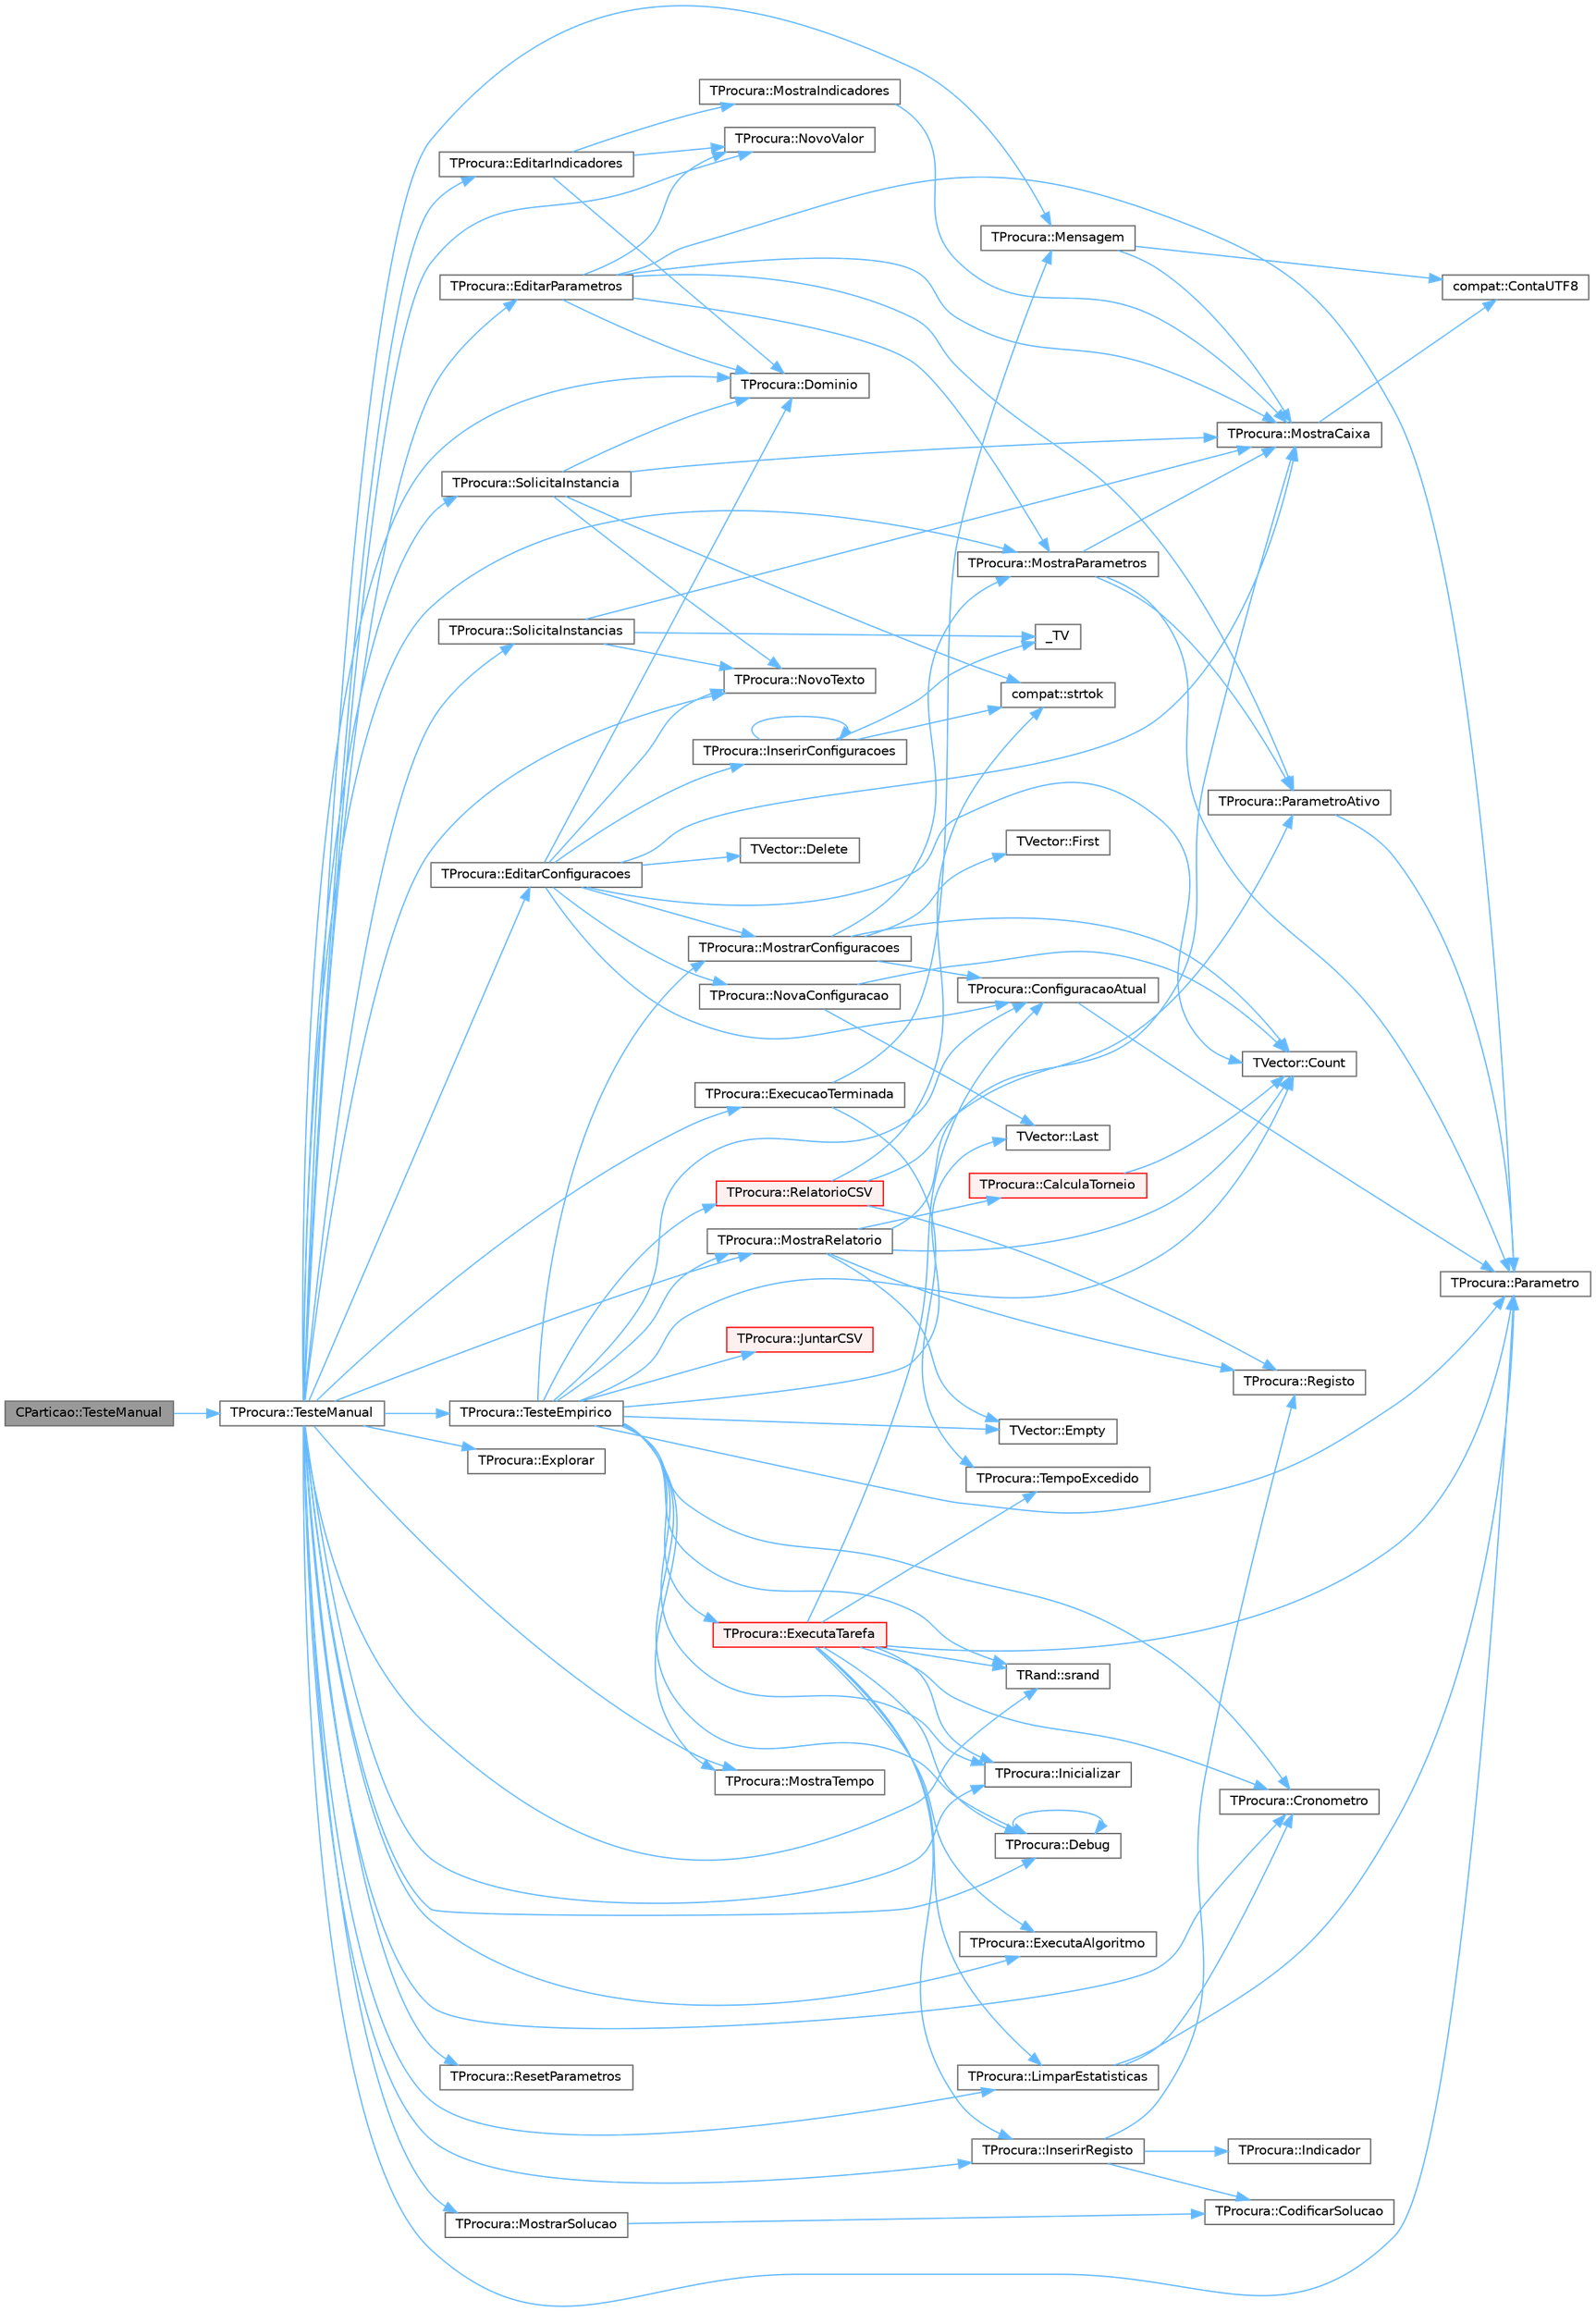 digraph "CParticao::TesteManual"
{
 // LATEX_PDF_SIZE
  bgcolor="transparent";
  edge [fontname=Helvetica,fontsize=10,labelfontname=Helvetica,labelfontsize=10];
  node [fontname=Helvetica,fontsize=10,shape=box,height=0.2,width=0.4];
  rankdir="LR";
  Node1 [id="Node000001",label="CParticao::TesteManual",height=0.2,width=0.4,color="gray40", fillcolor="grey60", style="filled", fontcolor="black",tooltip="Inicializa a interação com o utilizador."];
  Node1 -> Node2 [id="edge1_Node000001_Node000002",color="steelblue1",style="solid",tooltip=" "];
  Node2 [id="Node000002",label="TProcura::TesteManual",height=0.2,width=0.4,color="grey40", fillcolor="white", style="filled",URL="$classTProcura.html#a5fdf4e8f76e59eb83fbc274fa61e34af",tooltip="Inicializa a interação com o utilizador."];
  Node2 -> Node3 [id="edge2_Node000002_Node000003",color="steelblue1",style="solid",tooltip=" "];
  Node3 [id="Node000003",label="TProcura::Cronometro",height=0.2,width=0.4,color="grey40", fillcolor="white", style="filled",URL="$classTProcura.html#adb09aa964fe750da7a383318cd0f48a0",tooltip="retorna o tempo em segundos desde que o cronómetro foi inicializado"];
  Node2 -> Node4 [id="edge3_Node000002_Node000004",color="steelblue1",style="solid",tooltip=" "];
  Node4 [id="Node000004",label="TProcura::Debug",height=0.2,width=0.4,color="grey40", fillcolor="white", style="filled",URL="$classTProcura.html#a0c5676c1b54ab6bdc1045b98aeafe456",tooltip="Mostra o estado no ecrã, para debug."];
  Node4 -> Node4 [id="edge4_Node000004_Node000004",color="steelblue1",style="solid",tooltip=" "];
  Node2 -> Node5 [id="edge5_Node000002_Node000005",color="steelblue1",style="solid",tooltip=" "];
  Node5 [id="Node000005",label="TProcura::Dominio",height=0.2,width=0.4,color="grey40", fillcolor="white", style="filled",URL="$classTProcura.html#a12cd67e1b86ed4d6a6c47c652c0cd9bf",tooltip="Limita o domínio de um parâmetro inteiro."];
  Node2 -> Node6 [id="edge6_Node000002_Node000006",color="steelblue1",style="solid",tooltip=" "];
  Node6 [id="Node000006",label="TProcura::EditarConfiguracoes",height=0.2,width=0.4,color="grey40", fillcolor="white", style="filled",URL="$classTProcura.html#ae559b54c7ff363280df914fec988794f",tooltip="Permite ao utilizador editar as configurações."];
  Node6 -> Node7 [id="edge7_Node000006_Node000007",color="steelblue1",style="solid",tooltip=" "];
  Node7 [id="Node000007",label="TProcura::ConfiguracaoAtual",height=0.2,width=0.4,color="grey40", fillcolor="white", style="filled",URL="$classTProcura.html#ac1d9f06b12765a02290050af15463186",tooltip="Grava ou lê a configuração atual."];
  Node7 -> Node8 [id="edge8_Node000007_Node000008",color="steelblue1",style="solid",tooltip=" "];
  Node8 [id="Node000008",label="TProcura::Parametro",height=0.2,width=0.4,color="grey40", fillcolor="white", style="filled",URL="$classTProcura.html#a0e9e692f29af8a5d5279a8647c800437",tooltip=" "];
  Node6 -> Node9 [id="edge9_Node000006_Node000009",color="steelblue1",style="solid",tooltip=" "];
  Node9 [id="Node000009",label="TVector::Count",height=0.2,width=0.4,color="grey40", fillcolor="white", style="filled",URL="$classTVector.html#ac3c744d84543ca6e32859eb7dfccfeef",tooltip=" "];
  Node6 -> Node10 [id="edge10_Node000006_Node000010",color="steelblue1",style="solid",tooltip=" "];
  Node10 [id="Node000010",label="TVector::Delete",height=0.2,width=0.4,color="grey40", fillcolor="white", style="filled",URL="$classTVector.html#aba2fb6d977b1309f3e884369c5f43bba",tooltip="Remove o elemento na posição i deslocando os seguintes."];
  Node6 -> Node5 [id="edge11_Node000006_Node000005",color="steelblue1",style="solid",tooltip=" "];
  Node6 -> Node11 [id="edge12_Node000006_Node000011",color="steelblue1",style="solid",tooltip=" "];
  Node11 [id="Node000011",label="TProcura::InserirConfiguracoes",height=0.2,width=0.4,color="grey40", fillcolor="white", style="filled",URL="$classTProcura.html#a662c7ff8ba62bb5745a7ee0ec92eea13",tooltip="Insere configurações a partir de uma string."];
  Node11 -> Node12 [id="edge13_Node000011_Node000012",color="steelblue1",style="solid",tooltip=" "];
  Node12 [id="Node000012",label="_TV",height=0.2,width=0.4,color="grey40", fillcolor="white", style="filled",URL="$TVector_8h.html#a442726d787e600d83bb1f358840dcb3a",tooltip=" "];
  Node11 -> Node11 [id="edge14_Node000011_Node000011",color="steelblue1",style="solid",tooltip=" "];
  Node11 -> Node13 [id="edge15_Node000011_Node000013",color="steelblue1",style="solid",tooltip=" "];
  Node13 [id="Node000013",label="compat::strtok",height=0.2,width=0.4,color="grey40", fillcolor="white", style="filled",URL="$namespacecompat.html#a342aea1a38c4383aedcc7fea5e68048a",tooltip=" "];
  Node6 -> Node14 [id="edge16_Node000006_Node000014",color="steelblue1",style="solid",tooltip=" "];
  Node14 [id="Node000014",label="TProcura::MostraCaixa",height=0.2,width=0.4,color="grey40", fillcolor="white", style="filled",URL="$classTProcura.html#a3496857ee1a91785fbb6ad45f5e9ddea",tooltip=" "];
  Node14 -> Node15 [id="edge17_Node000014_Node000015",color="steelblue1",style="solid",tooltip=" "];
  Node15 [id="Node000015",label="compat::ContaUTF8",height=0.2,width=0.4,color="grey40", fillcolor="white", style="filled",URL="$namespacecompat.html#a2cc00022a29bc0fc08165228956a10f5",tooltip=" "];
  Node6 -> Node16 [id="edge18_Node000006_Node000016",color="steelblue1",style="solid",tooltip=" "];
  Node16 [id="Node000016",label="TProcura::MostrarConfiguracoes",height=0.2,width=0.4,color="grey40", fillcolor="white", style="filled",URL="$classTProcura.html#a3332047124784be2fc7af575a5f7f8b5",tooltip="Mostra as configurações disponíveis."];
  Node16 -> Node7 [id="edge19_Node000016_Node000007",color="steelblue1",style="solid",tooltip=" "];
  Node16 -> Node9 [id="edge20_Node000016_Node000009",color="steelblue1",style="solid",tooltip=" "];
  Node16 -> Node17 [id="edge21_Node000016_Node000017",color="steelblue1",style="solid",tooltip=" "];
  Node17 [id="Node000017",label="TVector::First",height=0.2,width=0.4,color="grey40", fillcolor="white", style="filled",URL="$classTVector.html#a05f29646493d42f3c77081b6031d70e5",tooltip=" "];
  Node16 -> Node18 [id="edge22_Node000016_Node000018",color="steelblue1",style="solid",tooltip=" "];
  Node18 [id="Node000018",label="TProcura::MostraParametros",height=0.2,width=0.4,color="grey40", fillcolor="white", style="filled",URL="$classTProcura.html#ae7fa07f03b8e5a201e35023ba7724b82",tooltip="Mostra os parâmetros atuais."];
  Node18 -> Node14 [id="edge23_Node000018_Node000014",color="steelblue1",style="solid",tooltip=" "];
  Node18 -> Node8 [id="edge24_Node000018_Node000008",color="steelblue1",style="solid",tooltip=" "];
  Node18 -> Node19 [id="edge25_Node000018_Node000019",color="steelblue1",style="solid",tooltip=" "];
  Node19 [id="Node000019",label="TProcura::ParametroAtivo",height=0.2,width=0.4,color="grey40", fillcolor="white", style="filled",URL="$classTProcura.html#a816897a3f52c463e9ba30df3fd41dd6e",tooltip=" "];
  Node19 -> Node8 [id="edge26_Node000019_Node000008",color="steelblue1",style="solid",tooltip=" "];
  Node6 -> Node20 [id="edge27_Node000006_Node000020",color="steelblue1",style="solid",tooltip=" "];
  Node20 [id="Node000020",label="TProcura::NovaConfiguracao",height=0.2,width=0.4,color="grey40", fillcolor="white", style="filled",URL="$classTProcura.html#a62cd10354f0fbe5ccc45bbd0c0d7f121",tooltip="Adiciona uma nova configuração se ainda não existir."];
  Node20 -> Node9 [id="edge28_Node000020_Node000009",color="steelblue1",style="solid",tooltip=" "];
  Node20 -> Node21 [id="edge29_Node000020_Node000021",color="steelblue1",style="solid",tooltip=" "];
  Node21 [id="Node000021",label="TVector::Last",height=0.2,width=0.4,color="grey40", fillcolor="white", style="filled",URL="$classTVector.html#aa304d639c79ef2842f9951846c6292e3",tooltip=" "];
  Node6 -> Node22 [id="edge30_Node000006_Node000022",color="steelblue1",style="solid",tooltip=" "];
  Node22 [id="Node000022",label="TProcura::NovoTexto",height=0.2,width=0.4,color="grey40", fillcolor="white", style="filled",URL="$classTProcura.html#a17fa21564876d313f79b4376ce7366a1",tooltip=" "];
  Node2 -> Node23 [id="edge31_Node000002_Node000023",color="steelblue1",style="solid",tooltip=" "];
  Node23 [id="Node000023",label="TProcura::EditarIndicadores",height=0.2,width=0.4,color="grey40", fillcolor="white", style="filled",URL="$classTProcura.html#a8f5d1ccb82a33db762fbb8400eeacf39",tooltip="Permite ao utilizador editar os indicadores a utilizar."];
  Node23 -> Node5 [id="edge32_Node000023_Node000005",color="steelblue1",style="solid",tooltip=" "];
  Node23 -> Node24 [id="edge33_Node000023_Node000024",color="steelblue1",style="solid",tooltip=" "];
  Node24 [id="Node000024",label="TProcura::MostraIndicadores",height=0.2,width=0.4,color="grey40", fillcolor="white", style="filled",URL="$classTProcura.html#a99f5cf1c59ce543a58d802a1ac907299",tooltip="Mostra os indicadores definidos."];
  Node24 -> Node14 [id="edge34_Node000024_Node000014",color="steelblue1",style="solid",tooltip=" "];
  Node23 -> Node25 [id="edge35_Node000023_Node000025",color="steelblue1",style="solid",tooltip=" "];
  Node25 [id="Node000025",label="TProcura::NovoValor",height=0.2,width=0.4,color="grey40", fillcolor="white", style="filled",URL="$classTProcura.html#a9918a19f3cead7c9c6bd28f19ff31b0e",tooltip=" "];
  Node2 -> Node26 [id="edge36_Node000002_Node000026",color="steelblue1",style="solid",tooltip=" "];
  Node26 [id="Node000026",label="TProcura::EditarParametros",height=0.2,width=0.4,color="grey40", fillcolor="white", style="filled",URL="$classTProcura.html#ab044dca559e3c04e5cec68647af2c7c4",tooltip="Permite ao utilizador editar os parâmetros."];
  Node26 -> Node5 [id="edge37_Node000026_Node000005",color="steelblue1",style="solid",tooltip=" "];
  Node26 -> Node14 [id="edge38_Node000026_Node000014",color="steelblue1",style="solid",tooltip=" "];
  Node26 -> Node18 [id="edge39_Node000026_Node000018",color="steelblue1",style="solid",tooltip=" "];
  Node26 -> Node25 [id="edge40_Node000026_Node000025",color="steelblue1",style="solid",tooltip=" "];
  Node26 -> Node8 [id="edge41_Node000026_Node000008",color="steelblue1",style="solid",tooltip=" "];
  Node26 -> Node19 [id="edge42_Node000026_Node000019",color="steelblue1",style="solid",tooltip=" "];
  Node2 -> Node27 [id="edge43_Node000002_Node000027",color="steelblue1",style="solid",tooltip=" "];
  Node27 [id="Node000027",label="TProcura::ExecucaoTerminada",height=0.2,width=0.4,color="grey40", fillcolor="white", style="filled",URL="$classTProcura.html#a86985c8dc9a0e0bd375a4148f6ea6de7",tooltip="Chamar após a execução do algoritmo. Grava o tempo consumido."];
  Node27 -> Node28 [id="edge44_Node000027_Node000028",color="steelblue1",style="solid",tooltip=" "];
  Node28 [id="Node000028",label="TProcura::Mensagem",height=0.2,width=0.4,color="grey40", fillcolor="white", style="filled",URL="$classTProcura.html#a8367fcda807ebad51f2475eba9adf3a3",tooltip=" "];
  Node28 -> Node15 [id="edge45_Node000028_Node000015",color="steelblue1",style="solid",tooltip=" "];
  Node28 -> Node14 [id="edge46_Node000028_Node000014",color="steelblue1",style="solid",tooltip=" "];
  Node27 -> Node29 [id="edge47_Node000027_Node000029",color="steelblue1",style="solid",tooltip=" "];
  Node29 [id="Node000029",label="TProcura::TempoExcedido",height=0.2,width=0.4,color="grey40", fillcolor="white", style="filled",URL="$classTProcura.html#afa3015ac104b603930d3f60a34c09fff",tooltip=" "];
  Node2 -> Node30 [id="edge48_Node000002_Node000030",color="steelblue1",style="solid",tooltip=" "];
  Node30 [id="Node000030",label="TProcura::ExecutaAlgoritmo",height=0.2,width=0.4,color="grey40", fillcolor="white", style="filled",URL="$classTProcura.html#a1297806db02da2a44794883a6f427965",tooltip="Executa o algoritmo com os parametros atuais."];
  Node2 -> Node31 [id="edge49_Node000002_Node000031",color="steelblue1",style="solid",tooltip=" "];
  Node31 [id="Node000031",label="TProcura::Explorar",height=0.2,width=0.4,color="grey40", fillcolor="white", style="filled",URL="$classTProcura.html#abd93e2ba1f58d3ee7bef74845cee99fb",tooltip="definir para explorar manualmente os dados (não definido em TProcura, apenas em TProcuraConstrutiva)"];
  Node2 -> Node32 [id="edge50_Node000002_Node000032",color="steelblue1",style="solid",tooltip=" "];
  Node32 [id="Node000032",label="TProcura::Inicializar",height=0.2,width=0.4,color="grey40", fillcolor="white", style="filled",URL="$classTProcura.html#a1af0e64ed79d99972d8d48fadf839f43",tooltip="Coloca o objecto no estado inicial da procura."];
  Node2 -> Node33 [id="edge51_Node000002_Node000033",color="steelblue1",style="solid",tooltip=" "];
  Node33 [id="Node000033",label="TProcura::InserirRegisto",height=0.2,width=0.4,color="grey40", fillcolor="white", style="filled",URL="$classTProcura.html#acd7a254a5057023a21b9909053c36f24",tooltip="Insere um novo registo de resultados."];
  Node33 -> Node34 [id="edge52_Node000033_Node000034",color="steelblue1",style="solid",tooltip=" "];
  Node34 [id="Node000034",label="TProcura::CodificarSolucao",height=0.2,width=0.4,color="grey40", fillcolor="white", style="filled",URL="$classTProcura.html#ac772df9c7bcd3c5bb20f17c783ec3155",tooltip="retorna um vetor de inteiros com a codificação da solução (esta codificação será adicionada aos indic..."];
  Node33 -> Node35 [id="edge53_Node000033_Node000035",color="steelblue1",style="solid",tooltip=" "];
  Node35 [id="Node000035",label="TProcura::Indicador",height=0.2,width=0.4,color="grey40", fillcolor="white", style="filled",URL="$classTProcura.html#a39f8ec3e0c97c7bc1bcd45e685168da2",tooltip="Retorna um indicador, após a execução do algoritmo."];
  Node33 -> Node36 [id="edge54_Node000033_Node000036",color="steelblue1",style="solid",tooltip=" "];
  Node36 [id="Node000036",label="TProcura::Registo",height=0.2,width=0.4,color="grey40", fillcolor="white", style="filled",URL="$classTProcura.html#ae7fda59c4090bfd47b63d2d227122b77",tooltip="Procura um registo com determinado id."];
  Node2 -> Node37 [id="edge55_Node000002_Node000037",color="steelblue1",style="solid",tooltip=" "];
  Node37 [id="Node000037",label="TProcura::LimparEstatisticas",height=0.2,width=0.4,color="grey40", fillcolor="white", style="filled",URL="$classTProcura.html#ae82e7be02923531e7ead26b1b25cec0f",tooltip="Chapar antes da execução do algoritmo. Limpa valores estatísticos, e fixa o instante limite de tempo ..."];
  Node37 -> Node3 [id="edge56_Node000037_Node000003",color="steelblue1",style="solid",tooltip=" "];
  Node37 -> Node8 [id="edge57_Node000037_Node000008",color="steelblue1",style="solid",tooltip=" "];
  Node2 -> Node28 [id="edge58_Node000002_Node000028",color="steelblue1",style="solid",tooltip=" "];
  Node2 -> Node18 [id="edge59_Node000002_Node000018",color="steelblue1",style="solid",tooltip=" "];
  Node2 -> Node38 [id="edge60_Node000002_Node000038",color="steelblue1",style="solid",tooltip=" "];
  Node38 [id="Node000038",label="TProcura::MostraRelatorio",height=0.2,width=0.4,color="grey40", fillcolor="white", style="filled",URL="$classTProcura.html#a8efec796677c8e25ad8bdb56a1082e2d",tooltip="Mostra um relatório dos resultados."];
  Node38 -> Node39 [id="edge61_Node000038_Node000039",color="steelblue1",style="solid",tooltip=" "];
  Node39 [id="Node000039",label="TProcura::CalculaTorneio",height=0.2,width=0.4,color="red", fillcolor="#FFF0F0", style="filled",URL="$classTProcura.html#ac1beda871dff742fdb49ae150cda24e3",tooltip="Calcula o torneio entre várias configurações."];
  Node39 -> Node9 [id="edge62_Node000039_Node000009",color="steelblue1",style="solid",tooltip=" "];
  Node38 -> Node9 [id="edge63_Node000038_Node000009",color="steelblue1",style="solid",tooltip=" "];
  Node38 -> Node44 [id="edge64_Node000038_Node000044",color="steelblue1",style="solid",tooltip=" "];
  Node44 [id="Node000044",label="TVector::Empty",height=0.2,width=0.4,color="grey40", fillcolor="white", style="filled",URL="$classTVector.html#a4f242a23bca606a1d0c8f75115b1fde9",tooltip=" "];
  Node38 -> Node14 [id="edge65_Node000038_Node000014",color="steelblue1",style="solid",tooltip=" "];
  Node38 -> Node36 [id="edge66_Node000038_Node000036",color="steelblue1",style="solid",tooltip=" "];
  Node2 -> Node45 [id="edge67_Node000002_Node000045",color="steelblue1",style="solid",tooltip=" "];
  Node45 [id="Node000045",label="TProcura::MostrarSolucao",height=0.2,width=0.4,color="grey40", fillcolor="white", style="filled",URL="$classTProcura.html#a014a294d094430b113ffb36e64a74d97",tooltip="definir para visualizar a solução"];
  Node45 -> Node34 [id="edge68_Node000045_Node000034",color="steelblue1",style="solid",tooltip=" "];
  Node2 -> Node46 [id="edge69_Node000002_Node000046",color="steelblue1",style="solid",tooltip=" "];
  Node46 [id="Node000046",label="TProcura::MostraTempo",height=0.2,width=0.4,color="grey40", fillcolor="white", style="filled",URL="$classTProcura.html#a3bfb17b3b826cc2f593f950a227c3049",tooltip="Mostra tempo num formato humano."];
  Node2 -> Node22 [id="edge70_Node000002_Node000022",color="steelblue1",style="solid",tooltip=" "];
  Node2 -> Node25 [id="edge71_Node000002_Node000025",color="steelblue1",style="solid",tooltip=" "];
  Node2 -> Node8 [id="edge72_Node000002_Node000008",color="steelblue1",style="solid",tooltip=" "];
  Node2 -> Node47 [id="edge73_Node000002_Node000047",color="steelblue1",style="solid",tooltip=" "];
  Node47 [id="Node000047",label="TProcura::ResetParametros",height=0.2,width=0.4,color="grey40", fillcolor="white", style="filled",URL="$classTProcura.html#a6b870a79b10bf2523bdb37c4b06bb871",tooltip="Inicializa os parametros, indicadores e instâncias."];
  Node2 -> Node48 [id="edge74_Node000002_Node000048",color="steelblue1",style="solid",tooltip=" "];
  Node48 [id="Node000048",label="TProcura::SolicitaInstancia",height=0.2,width=0.4,color="grey40", fillcolor="white", style="filled",URL="$classTProcura.html#ae9f0b921a171a110e6a6fcc209332635",tooltip="Solicita ao utilizador o ID da instância a utilizar, permitindo alterar também o prefixo do ficheiro."];
  Node48 -> Node5 [id="edge75_Node000048_Node000005",color="steelblue1",style="solid",tooltip=" "];
  Node48 -> Node14 [id="edge76_Node000048_Node000014",color="steelblue1",style="solid",tooltip=" "];
  Node48 -> Node22 [id="edge77_Node000048_Node000022",color="steelblue1",style="solid",tooltip=" "];
  Node48 -> Node13 [id="edge78_Node000048_Node000013",color="steelblue1",style="solid",tooltip=" "];
  Node2 -> Node49 [id="edge79_Node000002_Node000049",color="steelblue1",style="solid",tooltip=" "];
  Node49 [id="Node000049",label="TProcura::SolicitaInstancias",height=0.2,width=0.4,color="grey40", fillcolor="white", style="filled",URL="$classTProcura.html#a6941386b767d6f0723c6eb9d27241d69",tooltip="Solicita ao utilizador uma lista de instâncias."];
  Node49 -> Node12 [id="edge80_Node000049_Node000012",color="steelblue1",style="solid",tooltip=" "];
  Node49 -> Node14 [id="edge81_Node000049_Node000014",color="steelblue1",style="solid",tooltip=" "];
  Node49 -> Node22 [id="edge82_Node000049_Node000022",color="steelblue1",style="solid",tooltip=" "];
  Node2 -> Node50 [id="edge83_Node000002_Node000050",color="steelblue1",style="solid",tooltip=" "];
  Node50 [id="Node000050",label="TRand::srand",height=0.2,width=0.4,color="grey40", fillcolor="white", style="filled",URL="$namespaceTRand.html#ad0b319d6f58ab6820b001b4e3d3ae245",tooltip="Inicializa a semente da geração pseudo-aleatória."];
  Node2 -> Node51 [id="edge84_Node000002_Node000051",color="steelblue1",style="solid",tooltip=" "];
  Node51 [id="Node000051",label="TProcura::TesteEmpirico",height=0.2,width=0.4,color="grey40", fillcolor="white", style="filled",URL="$classTProcura.html#ae98922e2f7f8bb6e487af0a1e4f84336",tooltip="Executa testes empíricos, em todas as configurações guardadas, nas instâncias selecionadas."];
  Node51 -> Node7 [id="edge85_Node000051_Node000007",color="steelblue1",style="solid",tooltip=" "];
  Node51 -> Node9 [id="edge86_Node000051_Node000009",color="steelblue1",style="solid",tooltip=" "];
  Node51 -> Node3 [id="edge87_Node000051_Node000003",color="steelblue1",style="solid",tooltip=" "];
  Node51 -> Node4 [id="edge88_Node000051_Node000004",color="steelblue1",style="solid",tooltip=" "];
  Node51 -> Node44 [id="edge89_Node000051_Node000044",color="steelblue1",style="solid",tooltip=" "];
  Node51 -> Node52 [id="edge90_Node000051_Node000052",color="steelblue1",style="solid",tooltip=" "];
  Node52 [id="Node000052",label="TProcura::ExecutaTarefa",height=0.2,width=0.4,color="red", fillcolor="#FFF0F0", style="filled",URL="$classTProcura.html#a2c3c5fdff8277b04a219156dec0f068b",tooltip="Executa uma tarefa num teste empírico."];
  Node52 -> Node7 [id="edge91_Node000052_Node000007",color="steelblue1",style="solid",tooltip=" "];
  Node52 -> Node3 [id="edge92_Node000052_Node000003",color="steelblue1",style="solid",tooltip=" "];
  Node52 -> Node4 [id="edge93_Node000052_Node000004",color="steelblue1",style="solid",tooltip=" "];
  Node52 -> Node30 [id="edge94_Node000052_Node000030",color="steelblue1",style="solid",tooltip=" "];
  Node52 -> Node32 [id="edge95_Node000052_Node000032",color="steelblue1",style="solid",tooltip=" "];
  Node52 -> Node33 [id="edge96_Node000052_Node000033",color="steelblue1",style="solid",tooltip=" "];
  Node52 -> Node37 [id="edge97_Node000052_Node000037",color="steelblue1",style="solid",tooltip=" "];
  Node52 -> Node8 [id="edge98_Node000052_Node000008",color="steelblue1",style="solid",tooltip=" "];
  Node52 -> Node50 [id="edge99_Node000052_Node000050",color="steelblue1",style="solid",tooltip=" "];
  Node52 -> Node29 [id="edge100_Node000052_Node000029",color="steelblue1",style="solid",tooltip=" "];
  Node51 -> Node32 [id="edge101_Node000051_Node000032",color="steelblue1",style="solid",tooltip=" "];
  Node51 -> Node55 [id="edge102_Node000051_Node000055",color="steelblue1",style="solid",tooltip=" "];
  Node55 [id="Node000055",label="TProcura::JuntarCSV",height=0.2,width=0.4,color="red", fillcolor="#FFF0F0", style="filled",URL="$classTProcura.html#aa47aff45144b528adaecdb654c498844",tooltip="Juntar ficheiros CSV gerados por diferentes processos MPI em um único ficheiro."];
  Node51 -> Node21 [id="edge103_Node000051_Node000021",color="steelblue1",style="solid",tooltip=" "];
  Node51 -> Node16 [id="edge104_Node000051_Node000016",color="steelblue1",style="solid",tooltip=" "];
  Node51 -> Node38 [id="edge105_Node000051_Node000038",color="steelblue1",style="solid",tooltip=" "];
  Node51 -> Node46 [id="edge106_Node000051_Node000046",color="steelblue1",style="solid",tooltip=" "];
  Node51 -> Node8 [id="edge107_Node000051_Node000008",color="steelblue1",style="solid",tooltip=" "];
  Node51 -> Node57 [id="edge108_Node000051_Node000057",color="steelblue1",style="solid",tooltip=" "];
  Node57 [id="Node000057",label="TProcura::RelatorioCSV",height=0.2,width=0.4,color="red", fillcolor="#FFF0F0", style="filled",URL="$classTProcura.html#ab29731e4c9c1d57ccf72740d7d96ec32",tooltip="Gera um relatório CSV com os resultados."];
  Node57 -> Node19 [id="edge109_Node000057_Node000019",color="steelblue1",style="solid",tooltip=" "];
  Node57 -> Node36 [id="edge110_Node000057_Node000036",color="steelblue1",style="solid",tooltip=" "];
  Node57 -> Node13 [id="edge111_Node000057_Node000013",color="steelblue1",style="solid",tooltip=" "];
  Node51 -> Node50 [id="edge112_Node000051_Node000050",color="steelblue1",style="solid",tooltip=" "];
}
